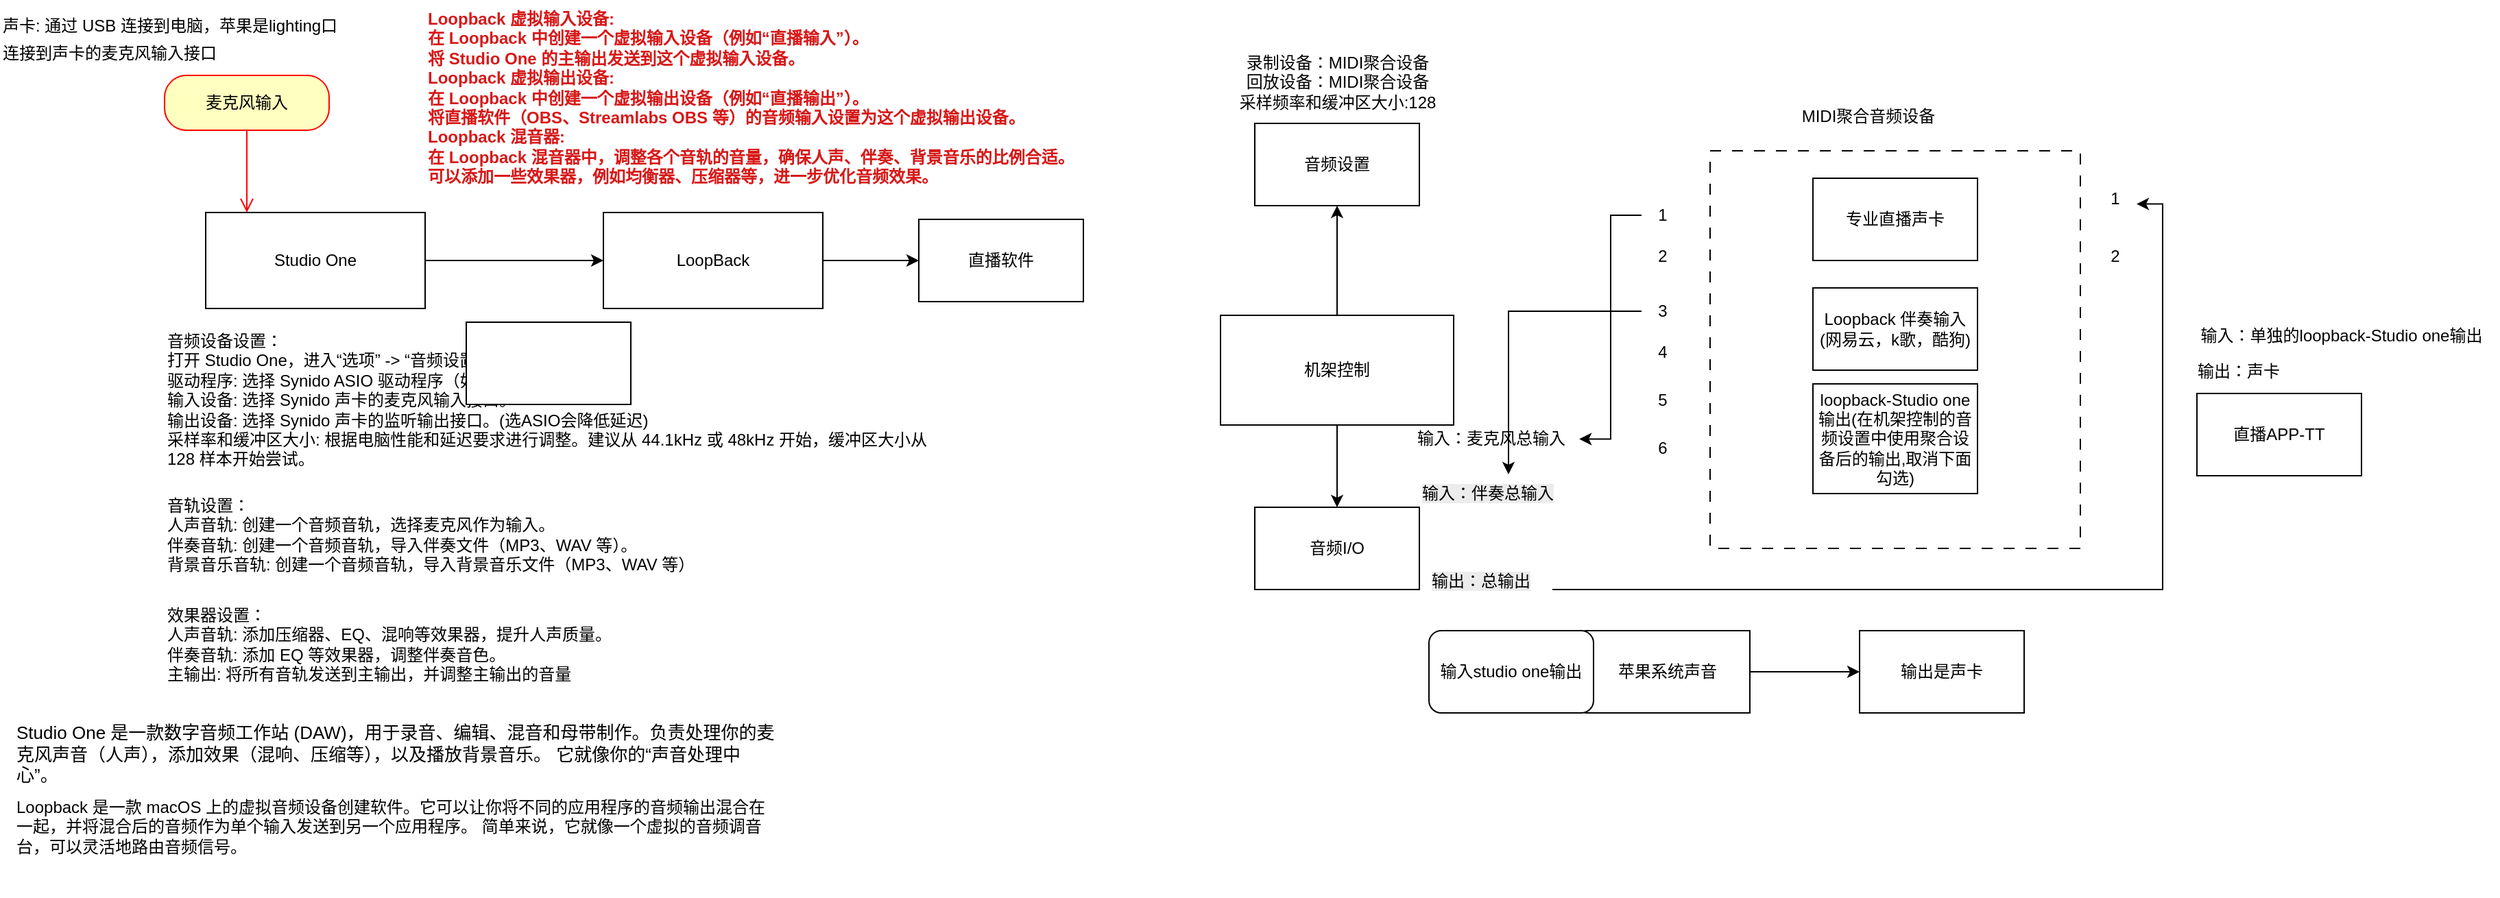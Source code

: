 <mxfile version="28.1.0" pages="2">
  <diagram name="第 1 页" id="ez0tuMwPaUk3fe16kJSy">
    <mxGraphModel dx="858" dy="487" grid="1" gridSize="10" guides="1" tooltips="1" connect="1" arrows="1" fold="1" page="1" pageScale="1" pageWidth="827" pageHeight="1169" math="0" shadow="0">
      <root>
        <mxCell id="0" />
        <mxCell id="1" parent="0" />
        <mxCell id="fDkPUPrDeX1091wnxDDi-9" style="edgeStyle=orthogonalEdgeStyle;rounded=0;orthogonalLoop=1;jettySize=auto;html=1;exitX=1;exitY=0.5;exitDx=0;exitDy=0;entryX=0;entryY=0.5;entryDx=0;entryDy=0;" parent="1" source="fDkPUPrDeX1091wnxDDi-1" target="fDkPUPrDeX1091wnxDDi-3" edge="1">
          <mxGeometry relative="1" as="geometry" />
        </mxCell>
        <mxCell id="fDkPUPrDeX1091wnxDDi-1" value="Studio One" style="rounded=0;whiteSpace=wrap;html=1;" parent="1" vertex="1">
          <mxGeometry x="160" y="170" width="160" height="70" as="geometry" />
        </mxCell>
        <mxCell id="fDkPUPrDeX1091wnxDDi-28" style="edgeStyle=orthogonalEdgeStyle;rounded=0;orthogonalLoop=1;jettySize=auto;html=1;entryX=0;entryY=0.5;entryDx=0;entryDy=0;" parent="1" source="fDkPUPrDeX1091wnxDDi-3" target="fDkPUPrDeX1091wnxDDi-27" edge="1">
          <mxGeometry relative="1" as="geometry" />
        </mxCell>
        <mxCell id="fDkPUPrDeX1091wnxDDi-3" value="LoopBack" style="rounded=0;whiteSpace=wrap;html=1;" parent="1" vertex="1">
          <mxGeometry x="450" y="170" width="160" height="70" as="geometry" />
        </mxCell>
        <mxCell id="fDkPUPrDeX1091wnxDDi-6" value="Loopback 是一款 macOS 上的虚拟音频设备创建软件。它可以让你将不同的应用程序的音频输出混合在一起，并将混合后的音频作为单个输入发送到另一个应用程序。 简单来说，它就像一个虚拟的音频调音台，可以灵活地路由音频信号。&#xa;&#xa;" style="text;whiteSpace=wrap;" parent="1" vertex="1">
          <mxGeometry x="20" y="590" width="560" height="70" as="geometry" />
        </mxCell>
        <mxCell id="fDkPUPrDeX1091wnxDDi-7" value="Studio One 是一款数字音频工作站 (DAW)，用于录音、编辑、混音和母带制作。负责处理你的麦克风声音（人声），添加效果（混响、压缩等），以及播放背景音乐。 它就像你的“声音处理中心”。" style="text;whiteSpace=wrap;fontSize=13;" parent="1" vertex="1">
          <mxGeometry x="20" y="535" width="560" height="50" as="geometry" />
        </mxCell>
        <mxCell id="fDkPUPrDeX1091wnxDDi-8" style="edgeStyle=orthogonalEdgeStyle;rounded=0;orthogonalLoop=1;jettySize=auto;html=1;exitX=0.5;exitY=1;exitDx=0;exitDy=0;" parent="1" source="fDkPUPrDeX1091wnxDDi-1" target="fDkPUPrDeX1091wnxDDi-1" edge="1">
          <mxGeometry relative="1" as="geometry" />
        </mxCell>
        <mxCell id="fDkPUPrDeX1091wnxDDi-15" value="麦克风输入" style="rounded=1;whiteSpace=wrap;html=1;arcSize=40;fontColor=#000000;fillColor=#ffffc0;strokeColor=#ff0000;" parent="1" vertex="1">
          <mxGeometry x="130" y="70" width="120" height="40" as="geometry" />
        </mxCell>
        <mxCell id="fDkPUPrDeX1091wnxDDi-16" value="" style="edgeStyle=orthogonalEdgeStyle;html=1;verticalAlign=bottom;endArrow=open;endSize=8;strokeColor=#ff0000;rounded=0;" parent="1" source="fDkPUPrDeX1091wnxDDi-15" edge="1">
          <mxGeometry relative="1" as="geometry">
            <mxPoint x="190" y="170" as="targetPoint" />
          </mxGeometry>
        </mxCell>
        <mxCell id="fDkPUPrDeX1091wnxDDi-19" value="连接到声卡的麦克风输入接口" style="text;whiteSpace=wrap;" parent="1" vertex="1">
          <mxGeometry x="10" y="40" width="190" height="40" as="geometry" />
        </mxCell>
        <mxCell id="fDkPUPrDeX1091wnxDDi-21" value="声卡: 通过 USB 连接到电脑，苹果是lighting口" style="text;whiteSpace=wrap;" parent="1" vertex="1">
          <mxGeometry x="10" y="20" width="300" height="40" as="geometry" />
        </mxCell>
        <mxCell id="fDkPUPrDeX1091wnxDDi-22" value="音频设备设置：&#xa;打开 Studio One，进入“选项” -&gt; “音频设置” -&gt; “音频设备”。&#xa;驱动程序: 选择 Synido ASIO 驱动程序（如果已安装）。&#xa;输入设备: 选择 Synido 声卡的麦克风输入接口。&#xa;输出设备: 选择 Synido 声卡的监听输出接口。(选ASIO会降低延迟)&#xa;采样率和缓冲区大小: 根据电脑性能和延迟要求进行调整。建议从 44.1kHz 或 48kHz 开始，缓冲区大小从 128 样本开始尝试。" style="text;whiteSpace=wrap;" parent="1" vertex="1">
          <mxGeometry x="130" y="250" width="560" height="120" as="geometry" />
        </mxCell>
        <mxCell id="fDkPUPrDeX1091wnxDDi-24" value="音轨设置：&#xa;人声音轨: 创建一个音频音轨，选择麦克风作为输入。&#xa;伴奏音轨: 创建一个音频音轨，导入伴奏文件（MP3、WAV 等）。&#xa;背景音乐音轨: 创建一个音频音轨，导入背景音乐文件（MP3、WAV 等）" style="text;whiteSpace=wrap;" parent="1" vertex="1">
          <mxGeometry x="130" y="370" width="420" height="80" as="geometry" />
        </mxCell>
        <mxCell id="fDkPUPrDeX1091wnxDDi-25" value="效果器设置：&#xa;人声音轨: 添加压缩器、EQ、混响等效果器，提升人声质量。&#xa;伴奏音轨: 添加 EQ 等效果器，调整伴奏音色。&#xa;主输出: 将所有音轨发送到主输出，并调整主输出的音量" style="text;whiteSpace=wrap;" parent="1" vertex="1">
          <mxGeometry x="130" y="450" width="360" height="80" as="geometry" />
        </mxCell>
        <mxCell id="fDkPUPrDeX1091wnxDDi-26" value="Loopback 虚拟输入设备:&#xa;在 Loopback 中创建一个虚拟输入设备（例如“直播输入”）。&#xa;将 Studio One 的主输出发送到这个虚拟输入设备。&#xa;Loopback 虚拟输出设备:&#xa;在 Loopback 中创建一个虚拟输出设备（例如“直播输出”）。&#xa;将直播软件（OBS、Streamlabs OBS 等）的音频输入设置为这个虚拟输出设备。&#xa;Loopback 混音器:&#xa;在 Loopback 混音器中，调整各个音轨的音量，确保人声、伴奏、背景音乐的比例合适。&#xa;可以添加一些效果器，例如均衡器、压缩器等，进一步优化音频效果。" style="text;whiteSpace=wrap;fontColor=light-dark(#d71919, #ededed);fontStyle=1" parent="1" vertex="1">
          <mxGeometry x="320" y="15" width="500" height="150" as="geometry" />
        </mxCell>
        <mxCell id="fDkPUPrDeX1091wnxDDi-27" value="直播软件" style="rounded=0;whiteSpace=wrap;html=1;" parent="1" vertex="1">
          <mxGeometry x="680" y="175" width="120" height="60" as="geometry" />
        </mxCell>
        <mxCell id="YvY0g-OzoP-tnaIa6x7b-1" value="" style="rounded=0;whiteSpace=wrap;html=1;" parent="1" vertex="1">
          <mxGeometry x="350" y="250" width="120" height="60" as="geometry" />
        </mxCell>
        <mxCell id="YvY0g-OzoP-tnaIa6x7b-35" value="" style="group" parent="1" vertex="1" connectable="0">
          <mxGeometry x="900" y="45" width="932" height="490" as="geometry" />
        </mxCell>
        <mxCell id="YvY0g-OzoP-tnaIa6x7b-3" value="" style="rounded=0;whiteSpace=wrap;html=1;dashed=1;dashPattern=8 8;" parent="YvY0g-OzoP-tnaIa6x7b-35" vertex="1">
          <mxGeometry x="357" y="80" width="270" height="290" as="geometry" />
        </mxCell>
        <mxCell id="YvY0g-OzoP-tnaIa6x7b-4" value="专业直播声卡" style="rounded=0;whiteSpace=wrap;html=1;" parent="YvY0g-OzoP-tnaIa6x7b-35" vertex="1">
          <mxGeometry x="432" y="100" width="120" height="60" as="geometry" />
        </mxCell>
        <mxCell id="YvY0g-OzoP-tnaIa6x7b-5" style="edgeStyle=orthogonalEdgeStyle;rounded=0;orthogonalLoop=1;jettySize=auto;html=1;exitX=0.5;exitY=0;exitDx=0;exitDy=0;entryX=0.5;entryY=1;entryDx=0;entryDy=0;" parent="YvY0g-OzoP-tnaIa6x7b-35" source="YvY0g-OzoP-tnaIa6x7b-7" target="YvY0g-OzoP-tnaIa6x7b-11" edge="1">
          <mxGeometry relative="1" as="geometry" />
        </mxCell>
        <mxCell id="YvY0g-OzoP-tnaIa6x7b-6" style="edgeStyle=orthogonalEdgeStyle;rounded=0;orthogonalLoop=1;jettySize=auto;html=1;exitX=0.5;exitY=1;exitDx=0;exitDy=0;" parent="YvY0g-OzoP-tnaIa6x7b-35" source="YvY0g-OzoP-tnaIa6x7b-7" target="YvY0g-OzoP-tnaIa6x7b-13" edge="1">
          <mxGeometry relative="1" as="geometry" />
        </mxCell>
        <mxCell id="YvY0g-OzoP-tnaIa6x7b-7" value="机架控制" style="rounded=0;whiteSpace=wrap;html=1;" parent="YvY0g-OzoP-tnaIa6x7b-35" vertex="1">
          <mxGeometry y="200" width="170" height="80" as="geometry" />
        </mxCell>
        <mxCell id="YvY0g-OzoP-tnaIa6x7b-8" value="Loopback 伴奏输入(网易云，k歌，酷狗)" style="rounded=0;whiteSpace=wrap;html=1;" parent="YvY0g-OzoP-tnaIa6x7b-35" vertex="1">
          <mxGeometry x="432" y="180" width="120" height="60" as="geometry" />
        </mxCell>
        <mxCell id="YvY0g-OzoP-tnaIa6x7b-9" value="loopback-Studio one输出(在机架控制的音频设置中使用聚合设备后的输出,取消下面勾选)" style="rounded=0;whiteSpace=wrap;html=1;" parent="YvY0g-OzoP-tnaIa6x7b-35" vertex="1">
          <mxGeometry x="432" y="250" width="120" height="80" as="geometry" />
        </mxCell>
        <mxCell id="YvY0g-OzoP-tnaIa6x7b-10" value="MIDI聚合音频设备" style="text;html=1;align=center;verticalAlign=middle;resizable=0;points=[];autosize=1;strokeColor=none;fillColor=none;" parent="YvY0g-OzoP-tnaIa6x7b-35" vertex="1">
          <mxGeometry x="412" y="40" width="120" height="30" as="geometry" />
        </mxCell>
        <mxCell id="YvY0g-OzoP-tnaIa6x7b-11" value="音频设置" style="rounded=0;whiteSpace=wrap;html=1;" parent="YvY0g-OzoP-tnaIa6x7b-35" vertex="1">
          <mxGeometry x="25" y="60" width="120" height="60" as="geometry" />
        </mxCell>
        <mxCell id="YvY0g-OzoP-tnaIa6x7b-12" value="录制设备：MIDI聚合设备&lt;div&gt;回放设备：MIDI聚合设备&lt;/div&gt;&lt;div&gt;采样频率和缓冲区大小:128&lt;/div&gt;" style="text;html=1;align=center;verticalAlign=middle;resizable=0;points=[];autosize=1;strokeColor=none;fillColor=none;" parent="YvY0g-OzoP-tnaIa6x7b-35" vertex="1">
          <mxGeometry width="170" height="60" as="geometry" />
        </mxCell>
        <mxCell id="YvY0g-OzoP-tnaIa6x7b-13" value="音频I/O" style="whiteSpace=wrap;html=1;" parent="YvY0g-OzoP-tnaIa6x7b-35" vertex="1">
          <mxGeometry x="25" y="340" width="120" height="60" as="geometry" />
        </mxCell>
        <mxCell id="YvY0g-OzoP-tnaIa6x7b-14" value="输入：麦克风总输入&lt;div&gt;&lt;br&gt;&lt;/div&gt;" style="text;html=1;align=center;verticalAlign=middle;resizable=0;points=[];autosize=1;strokeColor=none;fillColor=none;" parent="YvY0g-OzoP-tnaIa6x7b-35" vertex="1">
          <mxGeometry x="132" y="277" width="130" height="40" as="geometry" />
        </mxCell>
        <mxCell id="YvY0g-OzoP-tnaIa6x7b-15" value="1" style="text;html=1;align=center;verticalAlign=middle;resizable=0;points=[];autosize=1;strokeColor=none;fillColor=none;" parent="YvY0g-OzoP-tnaIa6x7b-35" vertex="1">
          <mxGeometry x="307" y="112" width="30" height="30" as="geometry" />
        </mxCell>
        <mxCell id="YvY0g-OzoP-tnaIa6x7b-16" value="2" style="text;html=1;align=center;verticalAlign=middle;resizable=0;points=[];autosize=1;strokeColor=none;fillColor=none;" parent="YvY0g-OzoP-tnaIa6x7b-35" vertex="1">
          <mxGeometry x="307" y="142" width="30" height="30" as="geometry" />
        </mxCell>
        <mxCell id="YvY0g-OzoP-tnaIa6x7b-17" style="edgeStyle=orthogonalEdgeStyle;rounded=0;orthogonalLoop=1;jettySize=auto;html=1;entryX=0.5;entryY=0;entryDx=0;entryDy=0;" parent="YvY0g-OzoP-tnaIa6x7b-35" source="YvY0g-OzoP-tnaIa6x7b-18" target="YvY0g-OzoP-tnaIa6x7b-24" edge="1">
          <mxGeometry relative="1" as="geometry" />
        </mxCell>
        <mxCell id="YvY0g-OzoP-tnaIa6x7b-18" value="3" style="text;html=1;align=center;verticalAlign=middle;resizable=0;points=[];autosize=1;strokeColor=none;fillColor=none;" parent="YvY0g-OzoP-tnaIa6x7b-35" vertex="1">
          <mxGeometry x="307" y="182" width="30" height="30" as="geometry" />
        </mxCell>
        <mxCell id="YvY0g-OzoP-tnaIa6x7b-19" value="4" style="text;html=1;align=center;verticalAlign=middle;resizable=0;points=[];autosize=1;strokeColor=none;fillColor=none;" parent="YvY0g-OzoP-tnaIa6x7b-35" vertex="1">
          <mxGeometry x="307" y="212" width="30" height="30" as="geometry" />
        </mxCell>
        <mxCell id="YvY0g-OzoP-tnaIa6x7b-20" value="5" style="text;html=1;align=center;verticalAlign=middle;resizable=0;points=[];autosize=1;strokeColor=none;fillColor=none;" parent="YvY0g-OzoP-tnaIa6x7b-35" vertex="1">
          <mxGeometry x="307" y="247" width="30" height="30" as="geometry" />
        </mxCell>
        <mxCell id="YvY0g-OzoP-tnaIa6x7b-21" value="6" style="text;html=1;align=center;verticalAlign=middle;resizable=0;points=[];autosize=1;strokeColor=none;fillColor=none;" parent="YvY0g-OzoP-tnaIa6x7b-35" vertex="1">
          <mxGeometry x="307" y="282" width="30" height="30" as="geometry" />
        </mxCell>
        <mxCell id="YvY0g-OzoP-tnaIa6x7b-22" value="1" style="text;html=1;align=center;verticalAlign=middle;resizable=0;points=[];autosize=1;strokeColor=none;fillColor=none;" parent="YvY0g-OzoP-tnaIa6x7b-35" vertex="1">
          <mxGeometry x="637" y="100" width="30" height="30" as="geometry" />
        </mxCell>
        <mxCell id="YvY0g-OzoP-tnaIa6x7b-23" value="2" style="text;html=1;align=center;verticalAlign=middle;resizable=0;points=[];autosize=1;strokeColor=none;fillColor=none;" parent="YvY0g-OzoP-tnaIa6x7b-35" vertex="1">
          <mxGeometry x="637" y="142" width="30" height="30" as="geometry" />
        </mxCell>
        <mxCell id="YvY0g-OzoP-tnaIa6x7b-24" value="&lt;span style=&quot;color: rgb(0, 0, 0); font-family: Helvetica; font-size: 12px; font-style: normal; font-variant-ligatures: normal; font-variant-caps: normal; font-weight: 400; letter-spacing: normal; orphans: 2; text-align: center; text-indent: 0px; text-transform: none; widows: 2; word-spacing: 0px; -webkit-text-stroke-width: 0px; white-space: nowrap; background-color: rgb(236, 236, 236); text-decoration-thickness: initial; text-decoration-style: initial; text-decoration-color: initial; display: inline !important; float: none;&quot;&gt;输入：伴奏总输入&lt;/span&gt;" style="text;whiteSpace=wrap;html=1;" parent="YvY0g-OzoP-tnaIa6x7b-35" vertex="1">
          <mxGeometry x="145" y="316" width="130" height="42" as="geometry" />
        </mxCell>
        <mxCell id="YvY0g-OzoP-tnaIa6x7b-25" value="&lt;span style=&quot;color: rgb(0, 0, 0); font-family: Helvetica; font-size: 12px; font-style: normal; font-variant-ligatures: normal; font-variant-caps: normal; font-weight: 400; letter-spacing: normal; orphans: 2; text-align: center; text-indent: 0px; text-transform: none; widows: 2; word-spacing: 0px; -webkit-text-stroke-width: 0px; white-space: nowrap; background-color: rgb(236, 236, 236); text-decoration-thickness: initial; text-decoration-style: initial; text-decoration-color: initial; float: none; display: inline !important;&quot;&gt;输出：总输出&lt;/span&gt;" style="text;whiteSpace=wrap;html=1;" parent="YvY0g-OzoP-tnaIa6x7b-35" vertex="1">
          <mxGeometry x="152" y="380" width="90" height="40" as="geometry" />
        </mxCell>
        <mxCell id="YvY0g-OzoP-tnaIa6x7b-26" style="edgeStyle=orthogonalEdgeStyle;rounded=0;orthogonalLoop=1;jettySize=auto;html=1;entryX=0.997;entryY=0.33;entryDx=0;entryDy=0;entryPerimeter=0;" parent="YvY0g-OzoP-tnaIa6x7b-35" source="YvY0g-OzoP-tnaIa6x7b-15" target="YvY0g-OzoP-tnaIa6x7b-14" edge="1">
          <mxGeometry relative="1" as="geometry" />
        </mxCell>
        <mxCell id="YvY0g-OzoP-tnaIa6x7b-27" style="edgeStyle=orthogonalEdgeStyle;rounded=0;orthogonalLoop=1;jettySize=auto;html=1;exitX=1;exitY=0.5;exitDx=0;exitDy=0;entryX=1.033;entryY=0.627;entryDx=0;entryDy=0;entryPerimeter=0;" parent="YvY0g-OzoP-tnaIa6x7b-35" source="YvY0g-OzoP-tnaIa6x7b-25" target="YvY0g-OzoP-tnaIa6x7b-22" edge="1">
          <mxGeometry relative="1" as="geometry" />
        </mxCell>
        <mxCell id="YvY0g-OzoP-tnaIa6x7b-28" value="直播APP-TT" style="rounded=0;whiteSpace=wrap;html=1;" parent="YvY0g-OzoP-tnaIa6x7b-35" vertex="1">
          <mxGeometry x="712" y="257" width="120" height="60" as="geometry" />
        </mxCell>
        <mxCell id="YvY0g-OzoP-tnaIa6x7b-29" value="输入：单独的loopback-Studio one输出" style="text;html=1;align=center;verticalAlign=middle;resizable=0;points=[];autosize=1;strokeColor=none;fillColor=none;" parent="YvY0g-OzoP-tnaIa6x7b-35" vertex="1">
          <mxGeometry x="702" y="200" width="230" height="30" as="geometry" />
        </mxCell>
        <mxCell id="YvY0g-OzoP-tnaIa6x7b-30" value="" style="edgeStyle=orthogonalEdgeStyle;rounded=0;orthogonalLoop=1;jettySize=auto;html=1;" parent="YvY0g-OzoP-tnaIa6x7b-35" source="YvY0g-OzoP-tnaIa6x7b-31" target="YvY0g-OzoP-tnaIa6x7b-33" edge="1">
          <mxGeometry relative="1" as="geometry" />
        </mxCell>
        <mxCell id="YvY0g-OzoP-tnaIa6x7b-31" value="苹果系统声音" style="rounded=0;whiteSpace=wrap;html=1;" parent="YvY0g-OzoP-tnaIa6x7b-35" vertex="1">
          <mxGeometry x="266" y="430" width="120" height="60" as="geometry" />
        </mxCell>
        <mxCell id="YvY0g-OzoP-tnaIa6x7b-32" value="输入studio one输出" style="rounded=1;whiteSpace=wrap;html=1;" parent="YvY0g-OzoP-tnaIa6x7b-35" vertex="1">
          <mxGeometry x="152" y="430" width="120" height="60" as="geometry" />
        </mxCell>
        <mxCell id="YvY0g-OzoP-tnaIa6x7b-33" value="输出是声卡" style="whiteSpace=wrap;html=1;rounded=0;" parent="YvY0g-OzoP-tnaIa6x7b-35" vertex="1">
          <mxGeometry x="466" y="430" width="120" height="60" as="geometry" />
        </mxCell>
        <mxCell id="YvY0g-OzoP-tnaIa6x7b-34" value="输出：声卡" style="text;html=1;align=center;verticalAlign=middle;resizable=0;points=[];autosize=1;strokeColor=none;fillColor=none;" parent="YvY0g-OzoP-tnaIa6x7b-35" vertex="1">
          <mxGeometry x="702" y="226" width="80" height="30" as="geometry" />
        </mxCell>
      </root>
    </mxGraphModel>
  </diagram>
  <diagram id="F_WlF-dOEUZKodBVORpw" name="Page-2">
    <mxGraphModel dx="858" dy="487" grid="1" gridSize="10" guides="1" tooltips="1" connect="1" arrows="1" fold="1" page="1" pageScale="1" pageWidth="850" pageHeight="1100" math="0" shadow="0">
      <root>
        <mxCell id="0" />
        <mxCell id="1" parent="0" />
        <mxCell id="dbfGwR6urM9aoLC4VkpJ-9" style="edgeStyle=orthogonalEdgeStyle;rounded=0;orthogonalLoop=1;jettySize=auto;html=1;exitX=1;exitY=0.5;exitDx=0;exitDy=0;entryX=0;entryY=0.5;entryDx=0;entryDy=0;dashed=1;dashPattern=8 8;" edge="1" parent="1" source="dbfGwR6urM9aoLC4VkpJ-1" target="dbfGwR6urM9aoLC4VkpJ-5">
          <mxGeometry relative="1" as="geometry" />
        </mxCell>
        <mxCell id="dbfGwR6urM9aoLC4VkpJ-1" value="Loopback&lt;div&gt;1. 创建背景音乐输入虚拟设备（输入：浏览器+网易云音乐+其它音乐播放器）&lt;/div&gt;&lt;div&gt;2. 创建&lt;b&gt;&lt;font style=&quot;color: rgb(255, 0, 0);&quot;&gt;Studio one输出虚拟设备&lt;/font&gt;&lt;/b&gt;（输入： Studio one应用程序， 输出： channel1，2 ）&lt;/div&gt;" style="rounded=0;whiteSpace=wrap;html=1;" vertex="1" parent="1">
          <mxGeometry x="110" y="20" width="210" height="120" as="geometry" />
        </mxCell>
        <mxCell id="dbfGwR6urM9aoLC4VkpJ-2" value="Studio one&lt;div&gt;1. 偏爱-&amp;gt;设置&lt;span style=&quot;background-color: transparent; color: light-dark(rgb(0, 0, 0), rgb(255, 255, 255));&quot;&gt;-&amp;gt;音频设备，回放设备和录音设备选择&lt;/span&gt;&lt;span style=&quot;background-color: transparent;&quot;&gt;&lt;font style=&quot;color: light-dark(rgb(255, 0, 0), rgb(255, 255, 255));&quot;&gt;&lt;b&gt;聚合设备&lt;/b&gt;&lt;/font&gt;&lt;/span&gt;&lt;span style=&quot;background-color: transparent; color: light-dark(rgb(0, 0, 0), rgb(255, 255, 255));&quot;&gt;，两个会同步。&lt;/span&gt;&lt;/div&gt;&lt;div&gt;&lt;span style=&quot;background-color: transparent; color: light-dark(rgb(0, 0, 0), rgb(255, 255, 255));&quot;&gt;&lt;br&gt;&lt;/span&gt;&lt;/div&gt;&lt;div&gt;&lt;span style=&quot;background-color: transparent; color: light-dark(rgb(0, 0, 0), rgb(255, 255, 255));&quot;&gt;2. 音乐项目机架&lt;/span&gt;&lt;span style=&quot;background-color: transparent; color: light-dark(rgb(0, 0, 0), rgb(255, 255, 255));&quot;&gt;-&amp;gt; main空白右键&lt;/span&gt;&lt;span style=&quot;background-color: transparent; color: light-dark(rgb(0, 0, 0), rgb(255, 255, 255));&quot;&gt;-&amp;gt;音频&lt;/span&gt;&lt;span style=&quot;background-color: transparent; color: light-dark(rgb(0, 0, 0), rgb(255, 255, 255));&quot;&gt;-&amp;gt;输入和输出，输入有麦克风输入和背景音乐输入虚拟设备。 输出有聚合设备中的2路声卡输出。&lt;/span&gt;&lt;/div&gt;" style="rounded=0;whiteSpace=wrap;html=1;" vertex="1" parent="1">
          <mxGeometry x="500" y="30" width="220" height="160" as="geometry" />
        </mxCell>
        <mxCell id="dbfGwR6urM9aoLC4VkpJ-8" style="edgeStyle=orthogonalEdgeStyle;rounded=0;orthogonalLoop=1;jettySize=auto;html=1;exitX=1;exitY=0.5;exitDx=0;exitDy=0;entryX=0;entryY=0.5;entryDx=0;entryDy=0;" edge="1" parent="1" source="dbfGwR6urM9aoLC4VkpJ-4" target="dbfGwR6urM9aoLC4VkpJ-2">
          <mxGeometry relative="1" as="geometry" />
        </mxCell>
        <mxCell id="dbfGwR6urM9aoLC4VkpJ-4" value="音频MIDI设置&lt;div&gt;创建一个&lt;font style=&quot;color: rgb(255, 0, 0);&quot;&gt;&lt;b&gt;聚合设备&lt;/b&gt;&lt;/font&gt;，选择：&lt;/div&gt;&lt;div&gt;1/&amp;nbsp; 声卡输入设备，synido 100 ，2输入。&lt;/div&gt;&lt;div&gt;2/ Loopback中的背景音乐输入虚拟设备，2输入。&lt;/div&gt;&lt;div&gt;3/ Loopback中Studio one输出虚拟设备，2输入。（此处如果其它软件，如直播软件选择虚拟聚合设备时，可以尝试这两个输入，不确定。）&lt;/div&gt;&lt;div&gt;4/ 声卡输出设备，synido 100， 2输出。&lt;/div&gt;&lt;div&gt;&lt;br&gt;&lt;/div&gt;" style="rounded=0;whiteSpace=wrap;html=1;" vertex="1" parent="1">
          <mxGeometry x="90" y="220" width="290" height="160" as="geometry" />
        </mxCell>
        <mxCell id="dbfGwR6urM9aoLC4VkpJ-5" value="系统-设置-声音&lt;div&gt;（输入+输出）&lt;/div&gt;&lt;div&gt;这里很重要，要想实现电脑的内录模式，必须要将输入设置成Loopback中的&lt;font style=&quot;font-weight: bold; color: rgb(255, 0, 0);&quot;&gt;Studio one输出虚拟设备，&lt;/font&gt;&lt;font style=&quot;color: rgb(0, 0, 0);&quot;&gt;输出为聚合设备2路输出。&lt;/font&gt;&lt;/div&gt;" style="rounded=0;whiteSpace=wrap;html=1;" vertex="1" parent="1">
          <mxGeometry x="520" y="280" width="210" height="140" as="geometry" />
        </mxCell>
        <mxCell id="dbfGwR6urM9aoLC4VkpJ-6" style="edgeStyle=orthogonalEdgeStyle;rounded=0;orthogonalLoop=1;jettySize=auto;html=1;entryX=0.428;entryY=0;entryDx=0;entryDy=0;entryPerimeter=0;" edge="1" parent="1" source="dbfGwR6urM9aoLC4VkpJ-1" target="dbfGwR6urM9aoLC4VkpJ-4">
          <mxGeometry relative="1" as="geometry" />
        </mxCell>
        <mxCell id="dbfGwR6urM9aoLC4VkpJ-10" value="1" style="ellipse;whiteSpace=wrap;html=1;aspect=fixed;rotation=0;gradientColor=#0057D2;strokeColor=none;gradientDirection=east;fillColor=#2395FF;rounded=0;pointerEvents=0;fontFamily=Helvetica;fontSize=16;fontColor=#FFFFFF;spacingTop=4;spacingBottom=4;spacingLeft=4;spacingRight=4;points=[];fontStyle=1" vertex="1" parent="1">
          <mxGeometry x="150" y="20" width="30" height="30" as="geometry" />
        </mxCell>
        <mxCell id="dbfGwR6urM9aoLC4VkpJ-11" value="2" style="ellipse;whiteSpace=wrap;html=1;aspect=fixed;rotation=0;gradientColor=#0057D2;strokeColor=none;gradientDirection=east;fillColor=#2395FF;rounded=0;pointerEvents=0;fontFamily=Helvetica;fontSize=16;fontColor=#FFFFFF;spacingTop=4;spacingBottom=4;spacingLeft=4;spacingRight=4;points=[];fontStyle=1" vertex="1" parent="1">
          <mxGeometry x="160" y="220" width="30" height="30" as="geometry" />
        </mxCell>
        <mxCell id="dbfGwR6urM9aoLC4VkpJ-12" value="3" style="ellipse;whiteSpace=wrap;html=1;aspect=fixed;rotation=0;gradientColor=#0057D2;strokeColor=none;gradientDirection=east;fillColor=#2395FF;rounded=0;pointerEvents=0;fontFamily=Helvetica;fontSize=16;fontColor=#FFFFFF;spacingTop=4;spacingBottom=4;spacingLeft=4;spacingRight=4;points=[];fontStyle=1" vertex="1" parent="1">
          <mxGeometry x="550" y="30" width="30" height="30" as="geometry" />
        </mxCell>
        <mxCell id="dbfGwR6urM9aoLC4VkpJ-13" value="4" style="ellipse;whiteSpace=wrap;html=1;aspect=fixed;rotation=0;gradientColor=#0057D2;strokeColor=none;gradientDirection=east;fillColor=#2395FF;rounded=0;pointerEvents=0;fontFamily=Helvetica;fontSize=16;fontColor=#FFFFFF;spacingTop=4;spacingBottom=4;spacingLeft=4;spacingRight=4;points=[];fontStyle=1" vertex="1" parent="1">
          <mxGeometry x="550" y="290" width="30" height="30" as="geometry" />
        </mxCell>
      </root>
    </mxGraphModel>
  </diagram>
</mxfile>
